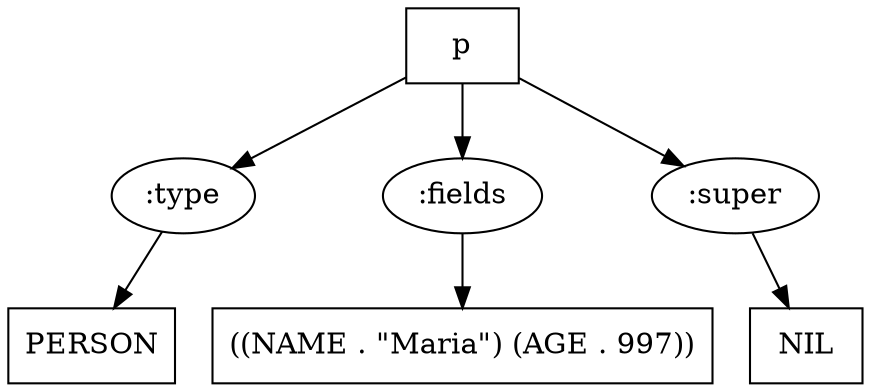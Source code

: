 digraph {
    p [shape=box];
    p -> t -> tv;
    p -> f -> fv;
    p -> s -> sv;

    t [label=":type"];
    f [label=":fields"];
    s [label=":super"];

    fv [label="((NAME . \"Maria\") (AGE . 997))", shape=box];
    tv [label="PERSON", shape=box];
    sv [label="NIL", shape=box]
}
